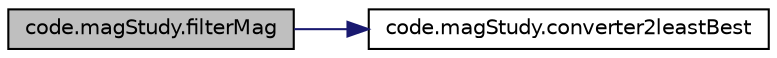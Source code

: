 digraph "code.magStudy.filterMag"
{
  edge [fontname="Helvetica",fontsize="10",labelfontname="Helvetica",labelfontsize="10"];
  node [fontname="Helvetica",fontsize="10",shape=record];
  rankdir="LR";
  Node6 [label="code.magStudy.filterMag",height=0.2,width=0.4,color="black", fillcolor="grey75", style="filled", fontcolor="black"];
  Node6 -> Node7 [color="midnightblue",fontsize="10",style="solid",fontname="Helvetica"];
  Node7 [label="code.magStudy.converter2leastBest",height=0.2,width=0.4,color="black", fillcolor="white", style="filled",URL="$namespacecode_1_1mag_study.html#a43dce4cb5ac4f0c4ff997b2f41b74616"];
}
